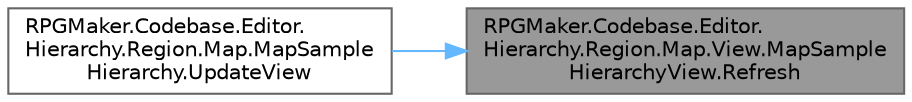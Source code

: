 digraph "RPGMaker.Codebase.Editor.Hierarchy.Region.Map.View.MapSampleHierarchyView.Refresh"
{
 // LATEX_PDF_SIZE
  bgcolor="transparent";
  edge [fontname=Helvetica,fontsize=10,labelfontname=Helvetica,labelfontsize=10];
  node [fontname=Helvetica,fontsize=10,shape=box,height=0.2,width=0.4];
  rankdir="RL";
  Node1 [id="Node000001",label="RPGMaker.Codebase.Editor.\lHierarchy.Region.Map.View.MapSample\lHierarchyView.Refresh",height=0.2,width=0.4,color="gray40", fillcolor="grey60", style="filled", fontcolor="black",tooltip="データ更新"];
  Node1 -> Node2 [id="edge1_Node000001_Node000002",dir="back",color="steelblue1",style="solid",tooltip=" "];
  Node2 [id="Node000002",label="RPGMaker.Codebase.Editor.\lHierarchy.Region.Map.MapSample\lHierarchy.UpdateView",height=0.2,width=0.4,color="grey40", fillcolor="white", style="filled",URL="$d9/def/class_r_p_g_maker_1_1_codebase_1_1_editor_1_1_hierarchy_1_1_region_1_1_map_1_1_map_sample_hierarchy.html#ae3ff10ece9f8e3ebb7020b6407454e29",tooltip="Viewの更新"];
}
